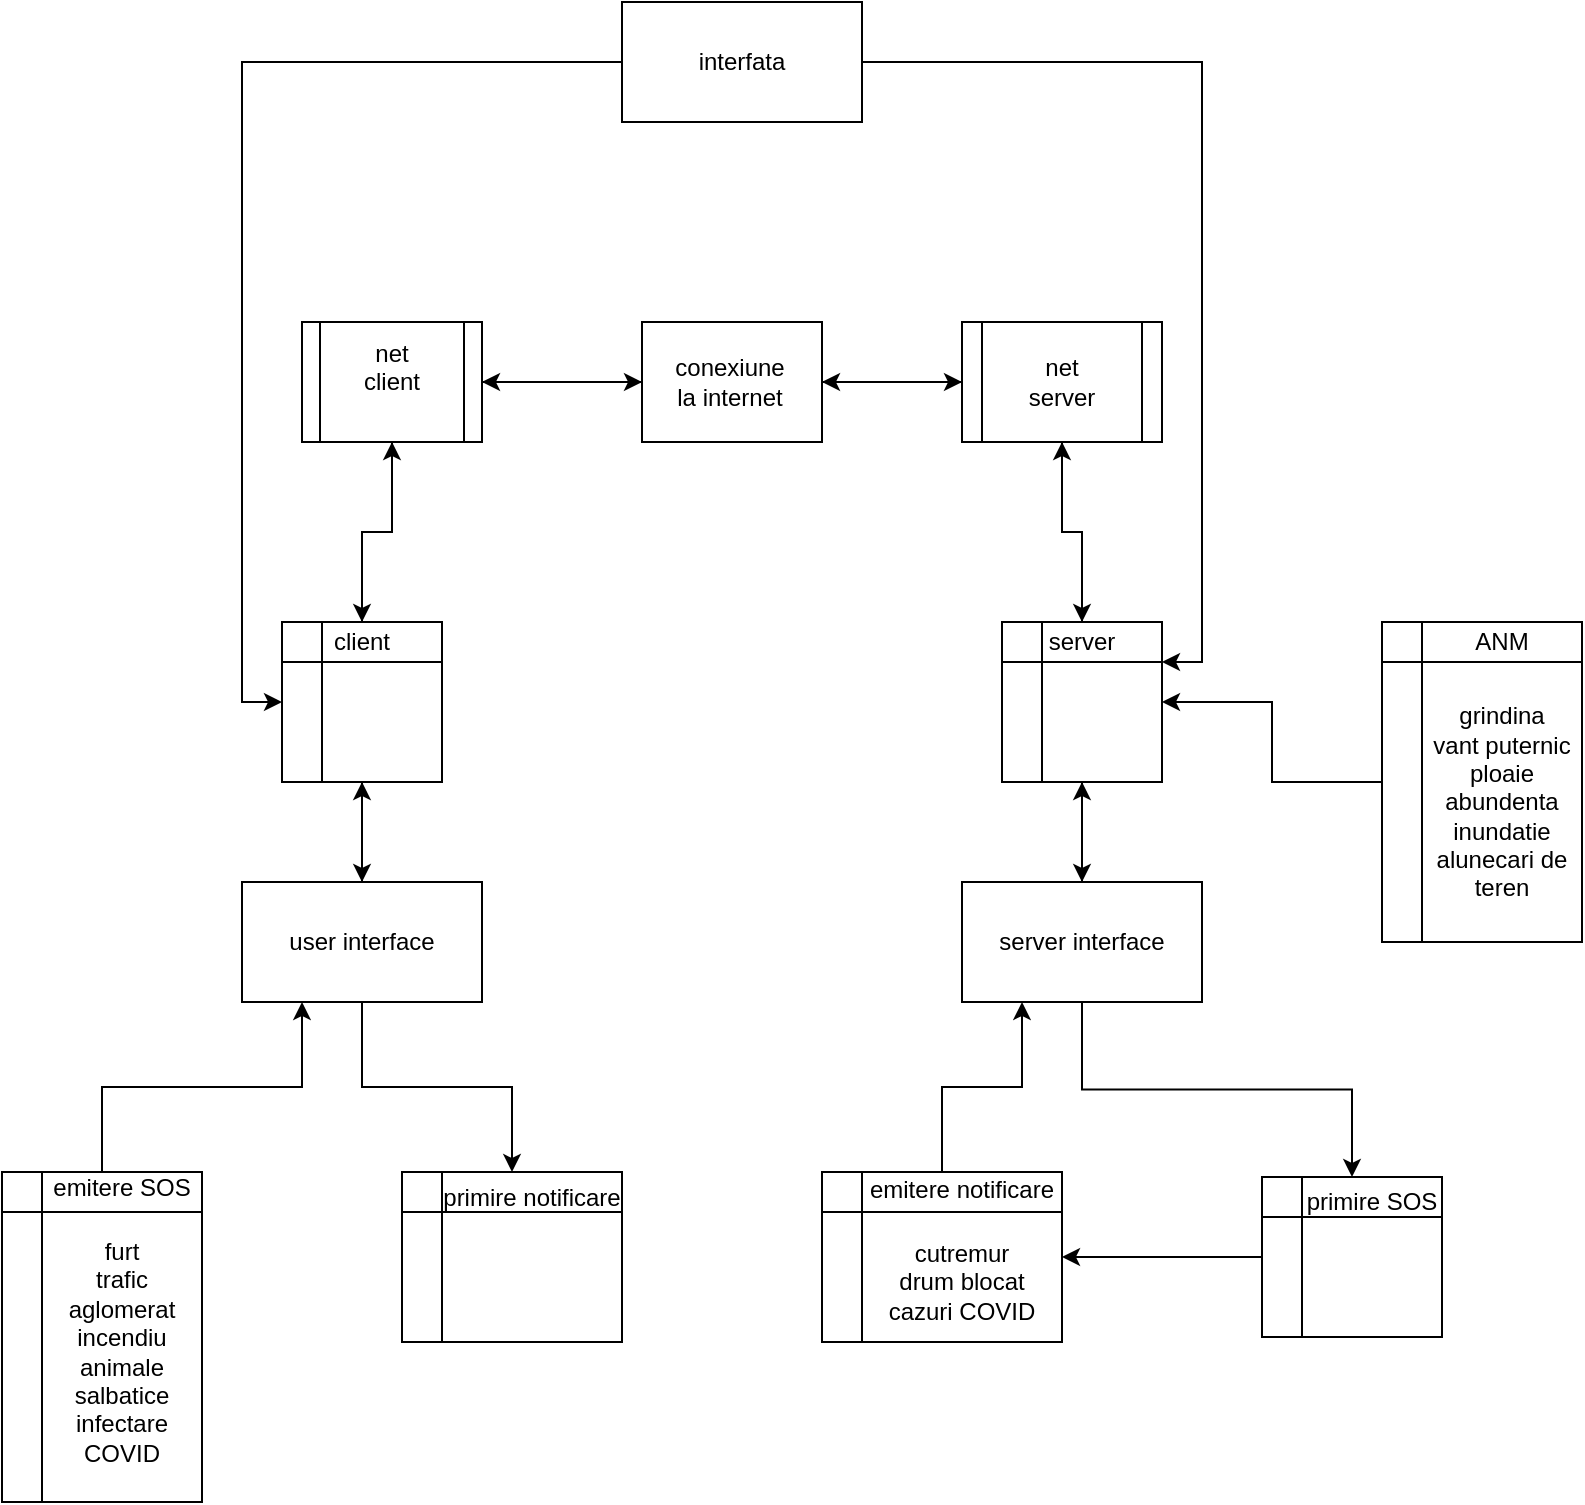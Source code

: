 <mxfile version="14.5.3" type="device"><diagram id="C5RBs43oDa-KdzZeNtuy" name="Page-1"><mxGraphModel dx="1038" dy="523" grid="1" gridSize="10" guides="1" tooltips="1" connect="1" arrows="1" fold="1" page="1" pageScale="1" pageWidth="827" pageHeight="1169" math="0" shadow="0"><root><mxCell id="WIyWlLk6GJQsqaUBKTNV-0"/><mxCell id="WIyWlLk6GJQsqaUBKTNV-1" parent="WIyWlLk6GJQsqaUBKTNV-0"/><mxCell id="NTCY74uTybOwtQEb2VJe-27" style="edgeStyle=orthogonalEdgeStyle;rounded=0;orthogonalLoop=1;jettySize=auto;html=1;exitX=0.5;exitY=1;exitDx=0;exitDy=0;" edge="1" parent="WIyWlLk6GJQsqaUBKTNV-1" source="NTCY74uTybOwtQEb2VJe-1" target="NTCY74uTybOwtQEb2VJe-8"><mxGeometry relative="1" as="geometry"/></mxCell><mxCell id="NTCY74uTybOwtQEb2VJe-40" style="edgeStyle=orthogonalEdgeStyle;rounded=0;orthogonalLoop=1;jettySize=auto;html=1;exitX=0.5;exitY=0;exitDx=0;exitDy=0;entryX=0.5;entryY=1;entryDx=0;entryDy=0;" edge="1" parent="WIyWlLk6GJQsqaUBKTNV-1" source="NTCY74uTybOwtQEb2VJe-1" target="NTCY74uTybOwtQEb2VJe-2"><mxGeometry relative="1" as="geometry"/></mxCell><mxCell id="NTCY74uTybOwtQEb2VJe-1" value="" style="shape=internalStorage;whiteSpace=wrap;html=1;backgroundOutline=1;" vertex="1" parent="WIyWlLk6GJQsqaUBKTNV-1"><mxGeometry x="170" y="310" width="80" height="80" as="geometry"/></mxCell><mxCell id="NTCY74uTybOwtQEb2VJe-18" style="edgeStyle=orthogonalEdgeStyle;rounded=0;orthogonalLoop=1;jettySize=auto;html=1;exitX=1;exitY=0.5;exitDx=0;exitDy=0;entryX=0;entryY=0.5;entryDx=0;entryDy=0;" edge="1" parent="WIyWlLk6GJQsqaUBKTNV-1" source="NTCY74uTybOwtQEb2VJe-2" target="NTCY74uTybOwtQEb2VJe-5"><mxGeometry relative="1" as="geometry"/></mxCell><mxCell id="NTCY74uTybOwtQEb2VJe-41" style="edgeStyle=orthogonalEdgeStyle;rounded=0;orthogonalLoop=1;jettySize=auto;html=1;exitX=0.5;exitY=1;exitDx=0;exitDy=0;entryX=0.5;entryY=0;entryDx=0;entryDy=0;" edge="1" parent="WIyWlLk6GJQsqaUBKTNV-1" source="NTCY74uTybOwtQEb2VJe-2" target="NTCY74uTybOwtQEb2VJe-1"><mxGeometry relative="1" as="geometry"/></mxCell><mxCell id="NTCY74uTybOwtQEb2VJe-2" value="" style="shape=process;whiteSpace=wrap;html=1;backgroundOutline=1;" vertex="1" parent="WIyWlLk6GJQsqaUBKTNV-1"><mxGeometry x="180" y="160" width="90" height="60" as="geometry"/></mxCell><mxCell id="NTCY74uTybOwtQEb2VJe-21" style="edgeStyle=orthogonalEdgeStyle;rounded=0;orthogonalLoop=1;jettySize=auto;html=1;exitX=0;exitY=0.5;exitDx=0;exitDy=0;" edge="1" parent="WIyWlLk6GJQsqaUBKTNV-1" source="NTCY74uTybOwtQEb2VJe-3" target="NTCY74uTybOwtQEb2VJe-5"><mxGeometry relative="1" as="geometry"/></mxCell><mxCell id="NTCY74uTybOwtQEb2VJe-42" style="edgeStyle=orthogonalEdgeStyle;rounded=0;orthogonalLoop=1;jettySize=auto;html=1;exitX=0.5;exitY=1;exitDx=0;exitDy=0;entryX=0.5;entryY=0;entryDx=0;entryDy=0;" edge="1" parent="WIyWlLk6GJQsqaUBKTNV-1" source="NTCY74uTybOwtQEb2VJe-3" target="NTCY74uTybOwtQEb2VJe-4"><mxGeometry relative="1" as="geometry"/></mxCell><mxCell id="NTCY74uTybOwtQEb2VJe-3" value="" style="shape=process;whiteSpace=wrap;html=1;backgroundOutline=1;" vertex="1" parent="WIyWlLk6GJQsqaUBKTNV-1"><mxGeometry x="510" y="160" width="100" height="60" as="geometry"/></mxCell><mxCell id="NTCY74uTybOwtQEb2VJe-29" style="edgeStyle=orthogonalEdgeStyle;rounded=0;orthogonalLoop=1;jettySize=auto;html=1;exitX=0.5;exitY=1;exitDx=0;exitDy=0;entryX=0.5;entryY=0;entryDx=0;entryDy=0;" edge="1" parent="WIyWlLk6GJQsqaUBKTNV-1" source="NTCY74uTybOwtQEb2VJe-4" target="NTCY74uTybOwtQEb2VJe-9"><mxGeometry relative="1" as="geometry"/></mxCell><mxCell id="NTCY74uTybOwtQEb2VJe-43" style="edgeStyle=orthogonalEdgeStyle;rounded=0;orthogonalLoop=1;jettySize=auto;html=1;exitX=0.5;exitY=0;exitDx=0;exitDy=0;entryX=0.5;entryY=1;entryDx=0;entryDy=0;" edge="1" parent="WIyWlLk6GJQsqaUBKTNV-1" source="NTCY74uTybOwtQEb2VJe-4" target="NTCY74uTybOwtQEb2VJe-3"><mxGeometry relative="1" as="geometry"/></mxCell><mxCell id="NTCY74uTybOwtQEb2VJe-4" value="" style="shape=internalStorage;whiteSpace=wrap;html=1;backgroundOutline=1;" vertex="1" parent="WIyWlLk6GJQsqaUBKTNV-1"><mxGeometry x="530" y="310" width="80" height="80" as="geometry"/></mxCell><mxCell id="NTCY74uTybOwtQEb2VJe-19" style="edgeStyle=orthogonalEdgeStyle;rounded=0;orthogonalLoop=1;jettySize=auto;html=1;exitX=0;exitY=0.5;exitDx=0;exitDy=0;" edge="1" parent="WIyWlLk6GJQsqaUBKTNV-1" source="NTCY74uTybOwtQEb2VJe-5" target="NTCY74uTybOwtQEb2VJe-2"><mxGeometry relative="1" as="geometry"/></mxCell><mxCell id="NTCY74uTybOwtQEb2VJe-20" style="edgeStyle=orthogonalEdgeStyle;rounded=0;orthogonalLoop=1;jettySize=auto;html=1;exitX=1;exitY=0.5;exitDx=0;exitDy=0;entryX=0;entryY=0.5;entryDx=0;entryDy=0;" edge="1" parent="WIyWlLk6GJQsqaUBKTNV-1" source="NTCY74uTybOwtQEb2VJe-5" target="NTCY74uTybOwtQEb2VJe-3"><mxGeometry relative="1" as="geometry"/></mxCell><mxCell id="NTCY74uTybOwtQEb2VJe-5" value="" style="rounded=0;whiteSpace=wrap;html=1;" vertex="1" parent="WIyWlLk6GJQsqaUBKTNV-1"><mxGeometry x="350" y="160" width="90" height="60" as="geometry"/></mxCell><mxCell id="NTCY74uTybOwtQEb2VJe-16" style="edgeStyle=orthogonalEdgeStyle;rounded=0;orthogonalLoop=1;jettySize=auto;html=1;exitX=0;exitY=0.5;exitDx=0;exitDy=0;entryX=0;entryY=0.5;entryDx=0;entryDy=0;" edge="1" parent="WIyWlLk6GJQsqaUBKTNV-1" source="NTCY74uTybOwtQEb2VJe-6" target="NTCY74uTybOwtQEb2VJe-1"><mxGeometry relative="1" as="geometry"/></mxCell><mxCell id="NTCY74uTybOwtQEb2VJe-17" style="edgeStyle=orthogonalEdgeStyle;rounded=0;orthogonalLoop=1;jettySize=auto;html=1;exitX=1;exitY=0.5;exitDx=0;exitDy=0;entryX=1;entryY=0.25;entryDx=0;entryDy=0;" edge="1" parent="WIyWlLk6GJQsqaUBKTNV-1" source="NTCY74uTybOwtQEb2VJe-6" target="NTCY74uTybOwtQEb2VJe-4"><mxGeometry relative="1" as="geometry"/></mxCell><mxCell id="NTCY74uTybOwtQEb2VJe-6" value="" style="rounded=0;whiteSpace=wrap;html=1;" vertex="1" parent="WIyWlLk6GJQsqaUBKTNV-1"><mxGeometry x="340" width="120" height="60" as="geometry"/></mxCell><mxCell id="NTCY74uTybOwtQEb2VJe-28" style="edgeStyle=orthogonalEdgeStyle;rounded=0;orthogonalLoop=1;jettySize=auto;html=1;exitX=0.5;exitY=0;exitDx=0;exitDy=0;" edge="1" parent="WIyWlLk6GJQsqaUBKTNV-1" source="NTCY74uTybOwtQEb2VJe-8"><mxGeometry relative="1" as="geometry"><mxPoint x="210" y="390" as="targetPoint"/></mxGeometry></mxCell><mxCell id="NTCY74uTybOwtQEb2VJe-31" style="edgeStyle=orthogonalEdgeStyle;rounded=0;orthogonalLoop=1;jettySize=auto;html=1;exitX=0.5;exitY=1;exitDx=0;exitDy=0;entryX=0.5;entryY=0;entryDx=0;entryDy=0;" edge="1" parent="WIyWlLk6GJQsqaUBKTNV-1" source="NTCY74uTybOwtQEb2VJe-8" target="NTCY74uTybOwtQEb2VJe-13"><mxGeometry relative="1" as="geometry"/></mxCell><mxCell id="NTCY74uTybOwtQEb2VJe-8" value="" style="rounded=0;whiteSpace=wrap;html=1;" vertex="1" parent="WIyWlLk6GJQsqaUBKTNV-1"><mxGeometry x="150" y="440" width="120" height="60" as="geometry"/></mxCell><mxCell id="NTCY74uTybOwtQEb2VJe-30" style="edgeStyle=orthogonalEdgeStyle;rounded=0;orthogonalLoop=1;jettySize=auto;html=1;exitX=0.5;exitY=0;exitDx=0;exitDy=0;entryX=0.5;entryY=1;entryDx=0;entryDy=0;" edge="1" parent="WIyWlLk6GJQsqaUBKTNV-1" source="NTCY74uTybOwtQEb2VJe-9" target="NTCY74uTybOwtQEb2VJe-4"><mxGeometry relative="1" as="geometry"/></mxCell><mxCell id="NTCY74uTybOwtQEb2VJe-35" style="edgeStyle=orthogonalEdgeStyle;rounded=0;orthogonalLoop=1;jettySize=auto;html=1;exitX=0.5;exitY=1;exitDx=0;exitDy=0;entryX=0.5;entryY=0;entryDx=0;entryDy=0;" edge="1" parent="WIyWlLk6GJQsqaUBKTNV-1" source="NTCY74uTybOwtQEb2VJe-9" target="NTCY74uTybOwtQEb2VJe-15"><mxGeometry relative="1" as="geometry"/></mxCell><mxCell id="NTCY74uTybOwtQEb2VJe-9" value="" style="rounded=0;whiteSpace=wrap;html=1;" vertex="1" parent="WIyWlLk6GJQsqaUBKTNV-1"><mxGeometry x="510" y="440" width="120" height="60" as="geometry"/></mxCell><mxCell id="NTCY74uTybOwtQEb2VJe-26" style="edgeStyle=orthogonalEdgeStyle;rounded=0;orthogonalLoop=1;jettySize=auto;html=1;exitX=0;exitY=0.5;exitDx=0;exitDy=0;entryX=1;entryY=0.5;entryDx=0;entryDy=0;" edge="1" parent="WIyWlLk6GJQsqaUBKTNV-1" source="NTCY74uTybOwtQEb2VJe-11" target="NTCY74uTybOwtQEb2VJe-4"><mxGeometry relative="1" as="geometry"/></mxCell><mxCell id="NTCY74uTybOwtQEb2VJe-11" value="" style="shape=internalStorage;whiteSpace=wrap;html=1;backgroundOutline=1;" vertex="1" parent="WIyWlLk6GJQsqaUBKTNV-1"><mxGeometry x="720" y="310" width="100" height="160" as="geometry"/></mxCell><mxCell id="NTCY74uTybOwtQEb2VJe-32" style="edgeStyle=orthogonalEdgeStyle;rounded=0;orthogonalLoop=1;jettySize=auto;html=1;exitX=0.5;exitY=0;exitDx=0;exitDy=0;entryX=0.25;entryY=1;entryDx=0;entryDy=0;" edge="1" parent="WIyWlLk6GJQsqaUBKTNV-1" source="NTCY74uTybOwtQEb2VJe-12" target="NTCY74uTybOwtQEb2VJe-8"><mxGeometry relative="1" as="geometry"/></mxCell><mxCell id="NTCY74uTybOwtQEb2VJe-12" value="" style="shape=internalStorage;whiteSpace=wrap;html=1;backgroundOutline=1;" vertex="1" parent="WIyWlLk6GJQsqaUBKTNV-1"><mxGeometry x="30" y="585" width="100" height="165" as="geometry"/></mxCell><mxCell id="NTCY74uTybOwtQEb2VJe-13" value="" style="shape=internalStorage;whiteSpace=wrap;html=1;backgroundOutline=1;" vertex="1" parent="WIyWlLk6GJQsqaUBKTNV-1"><mxGeometry x="230" y="585" width="110" height="85" as="geometry"/></mxCell><mxCell id="NTCY74uTybOwtQEb2VJe-33" style="edgeStyle=orthogonalEdgeStyle;rounded=0;orthogonalLoop=1;jettySize=auto;html=1;exitX=0.5;exitY=0;exitDx=0;exitDy=0;entryX=0.25;entryY=1;entryDx=0;entryDy=0;" edge="1" parent="WIyWlLk6GJQsqaUBKTNV-1" source="NTCY74uTybOwtQEb2VJe-14" target="NTCY74uTybOwtQEb2VJe-9"><mxGeometry relative="1" as="geometry"/></mxCell><mxCell id="NTCY74uTybOwtQEb2VJe-14" value="" style="shape=internalStorage;whiteSpace=wrap;html=1;backgroundOutline=1;" vertex="1" parent="WIyWlLk6GJQsqaUBKTNV-1"><mxGeometry x="440" y="585" width="120" height="85" as="geometry"/></mxCell><mxCell id="NTCY74uTybOwtQEb2VJe-36" style="edgeStyle=orthogonalEdgeStyle;rounded=0;orthogonalLoop=1;jettySize=auto;html=1;exitX=0;exitY=0.5;exitDx=0;exitDy=0;entryX=1;entryY=0.5;entryDx=0;entryDy=0;" edge="1" parent="WIyWlLk6GJQsqaUBKTNV-1" source="NTCY74uTybOwtQEb2VJe-15" target="NTCY74uTybOwtQEb2VJe-14"><mxGeometry relative="1" as="geometry"/></mxCell><mxCell id="NTCY74uTybOwtQEb2VJe-15" value="" style="shape=internalStorage;whiteSpace=wrap;html=1;backgroundOutline=1;" vertex="1" parent="WIyWlLk6GJQsqaUBKTNV-1"><mxGeometry x="660" y="587.5" width="90" height="80" as="geometry"/></mxCell><mxCell id="NTCY74uTybOwtQEb2VJe-37" value="&lt;font style=&quot;vertical-align: inherit&quot;&gt;&lt;font style=&quot;vertical-align: inherit&quot;&gt;interfata&lt;/font&gt;&lt;/font&gt;" style="text;html=1;strokeColor=none;fillColor=none;align=center;verticalAlign=middle;whiteSpace=wrap;rounded=0;" vertex="1" parent="WIyWlLk6GJQsqaUBKTNV-1"><mxGeometry x="380" y="20" width="40" height="20" as="geometry"/></mxCell><mxCell id="NTCY74uTybOwtQEb2VJe-38" value="&lt;font style=&quot;vertical-align: inherit&quot;&gt;&lt;font style=&quot;vertical-align: inherit&quot;&gt;net client&lt;br&gt;&lt;br&gt;&lt;/font&gt;&lt;/font&gt;" style="text;html=1;strokeColor=none;fillColor=none;align=center;verticalAlign=middle;whiteSpace=wrap;rounded=0;" vertex="1" parent="WIyWlLk6GJQsqaUBKTNV-1"><mxGeometry x="205" y="180" width="40" height="20" as="geometry"/></mxCell><mxCell id="NTCY74uTybOwtQEb2VJe-44" value="&lt;font style=&quot;vertical-align: inherit&quot;&gt;&lt;font style=&quot;vertical-align: inherit&quot;&gt;conexiune la internet&lt;/font&gt;&lt;/font&gt;" style="text;html=1;strokeColor=none;fillColor=none;align=center;verticalAlign=middle;whiteSpace=wrap;rounded=0;" vertex="1" parent="WIyWlLk6GJQsqaUBKTNV-1"><mxGeometry x="374" y="180" width="40" height="20" as="geometry"/></mxCell><mxCell id="NTCY74uTybOwtQEb2VJe-45" value="&lt;font style=&quot;vertical-align: inherit&quot;&gt;&lt;font style=&quot;vertical-align: inherit&quot;&gt;net server&lt;/font&gt;&lt;/font&gt;" style="text;html=1;strokeColor=none;fillColor=none;align=center;verticalAlign=middle;whiteSpace=wrap;rounded=0;" vertex="1" parent="WIyWlLk6GJQsqaUBKTNV-1"><mxGeometry x="540" y="180" width="40" height="20" as="geometry"/></mxCell><mxCell id="NTCY74uTybOwtQEb2VJe-46" value="&lt;font style=&quot;vertical-align: inherit&quot;&gt;&lt;font style=&quot;vertical-align: inherit&quot;&gt;client&lt;/font&gt;&lt;/font&gt;" style="text;html=1;strokeColor=none;fillColor=none;align=center;verticalAlign=middle;whiteSpace=wrap;rounded=0;" vertex="1" parent="WIyWlLk6GJQsqaUBKTNV-1"><mxGeometry x="190" y="310" width="40" height="20" as="geometry"/></mxCell><mxCell id="NTCY74uTybOwtQEb2VJe-47" value="&lt;font style=&quot;vertical-align: inherit&quot;&gt;&lt;font style=&quot;vertical-align: inherit&quot;&gt;server&lt;/font&gt;&lt;/font&gt;" style="text;html=1;strokeColor=none;fillColor=none;align=center;verticalAlign=middle;whiteSpace=wrap;rounded=0;" vertex="1" parent="WIyWlLk6GJQsqaUBKTNV-1"><mxGeometry x="550" y="310" width="40" height="20" as="geometry"/></mxCell><mxCell id="NTCY74uTybOwtQEb2VJe-51" value="&lt;font style=&quot;vertical-align: inherit&quot;&gt;&lt;font style=&quot;vertical-align: inherit&quot;&gt;ANM&lt;/font&gt;&lt;/font&gt;" style="text;html=1;strokeColor=none;fillColor=none;align=center;verticalAlign=middle;whiteSpace=wrap;rounded=0;" vertex="1" parent="WIyWlLk6GJQsqaUBKTNV-1"><mxGeometry x="760" y="310" width="40" height="20" as="geometry"/></mxCell><mxCell id="NTCY74uTybOwtQEb2VJe-52" value="&lt;font style=&quot;vertical-align: inherit&quot;&gt;&lt;font style=&quot;vertical-align: inherit&quot;&gt;grindina&lt;br&gt;vant puternic&lt;br&gt;ploaie abundenta&lt;br&gt;inundatie&lt;br&gt;alunecari de teren&lt;br&gt;&lt;/font&gt;&lt;/font&gt;" style="text;html=1;strokeColor=none;fillColor=none;align=center;verticalAlign=middle;whiteSpace=wrap;rounded=0;" vertex="1" parent="WIyWlLk6GJQsqaUBKTNV-1"><mxGeometry x="740" y="330" width="80" height="140" as="geometry"/></mxCell><mxCell id="NTCY74uTybOwtQEb2VJe-53" value="&lt;font style=&quot;vertical-align: inherit&quot;&gt;&lt;font style=&quot;vertical-align: inherit&quot;&gt;user interface&lt;/font&gt;&lt;/font&gt;" style="text;html=1;strokeColor=none;fillColor=none;align=center;verticalAlign=middle;whiteSpace=wrap;rounded=0;" vertex="1" parent="WIyWlLk6GJQsqaUBKTNV-1"><mxGeometry x="150" y="440" width="120" height="60" as="geometry"/></mxCell><mxCell id="NTCY74uTybOwtQEb2VJe-54" value="&lt;font style=&quot;vertical-align: inherit&quot;&gt;&lt;font style=&quot;vertical-align: inherit&quot;&gt;server interface&lt;/font&gt;&lt;/font&gt;" style="text;html=1;strokeColor=none;fillColor=none;align=center;verticalAlign=middle;whiteSpace=wrap;rounded=0;" vertex="1" parent="WIyWlLk6GJQsqaUBKTNV-1"><mxGeometry x="510" y="440" width="120" height="60" as="geometry"/></mxCell><mxCell id="NTCY74uTybOwtQEb2VJe-55" value="&lt;font style=&quot;vertical-align: inherit&quot;&gt;&lt;font style=&quot;vertical-align: inherit&quot;&gt;emitere SOS&lt;/font&gt;&lt;/font&gt;" style="text;html=1;strokeColor=none;fillColor=none;align=center;verticalAlign=middle;whiteSpace=wrap;rounded=0;" vertex="1" parent="WIyWlLk6GJQsqaUBKTNV-1"><mxGeometry x="50" y="585" width="80" height="15" as="geometry"/></mxCell><mxCell id="NTCY74uTybOwtQEb2VJe-59" value="&lt;font style=&quot;vertical-align: inherit&quot;&gt;&lt;font style=&quot;vertical-align: inherit&quot;&gt;primire notificare&lt;/font&gt;&lt;/font&gt;" style="text;html=1;strokeColor=none;fillColor=none;align=center;verticalAlign=middle;whiteSpace=wrap;rounded=0;" vertex="1" parent="WIyWlLk6GJQsqaUBKTNV-1"><mxGeometry x="230" y="585" width="130" height="25" as="geometry"/></mxCell><mxCell id="NTCY74uTybOwtQEb2VJe-60" value="&lt;font style=&quot;vertical-align: inherit&quot;&gt;&lt;font style=&quot;vertical-align: inherit&quot;&gt;emitere notificare&lt;/font&gt;&lt;/font&gt;" style="text;html=1;strokeColor=none;fillColor=none;align=center;verticalAlign=middle;whiteSpace=wrap;rounded=0;" vertex="1" parent="WIyWlLk6GJQsqaUBKTNV-1"><mxGeometry x="440" y="587.5" width="140" height="12.5" as="geometry"/></mxCell><mxCell id="NTCY74uTybOwtQEb2VJe-61" value="&lt;font style=&quot;vertical-align: inherit&quot;&gt;&lt;font style=&quot;vertical-align: inherit&quot;&gt;primire SOS&lt;/font&gt;&lt;/font&gt;" style="text;html=1;strokeColor=none;fillColor=none;align=center;verticalAlign=middle;whiteSpace=wrap;rounded=0;" vertex="1" parent="WIyWlLk6GJQsqaUBKTNV-1"><mxGeometry x="670" y="590" width="90" height="20" as="geometry"/></mxCell><mxCell id="NTCY74uTybOwtQEb2VJe-63" value="&lt;font style=&quot;vertical-align: inherit&quot;&gt;&lt;font style=&quot;vertical-align: inherit&quot;&gt;furt&lt;br&gt;trafic aglomerat&lt;br&gt;incendiu&lt;br&gt;animale salbatice&lt;br&gt;infectare COVID&lt;br&gt;&lt;/font&gt;&lt;/font&gt;" style="text;html=1;strokeColor=none;fillColor=none;align=center;verticalAlign=middle;whiteSpace=wrap;rounded=0;" vertex="1" parent="WIyWlLk6GJQsqaUBKTNV-1"><mxGeometry x="50" y="600" width="80" height="150" as="geometry"/></mxCell><mxCell id="NTCY74uTybOwtQEb2VJe-64" value="&lt;font style=&quot;vertical-align: inherit&quot;&gt;&lt;font style=&quot;vertical-align: inherit&quot;&gt;cutremur&lt;br&gt;drum blocat&lt;br&gt;cazuri COVID&lt;br&gt;&lt;/font&gt;&lt;/font&gt;" style="text;html=1;strokeColor=none;fillColor=none;align=center;verticalAlign=middle;whiteSpace=wrap;rounded=0;" vertex="1" parent="WIyWlLk6GJQsqaUBKTNV-1"><mxGeometry x="460" y="610" width="100" height="60" as="geometry"/></mxCell></root></mxGraphModel></diagram></mxfile>